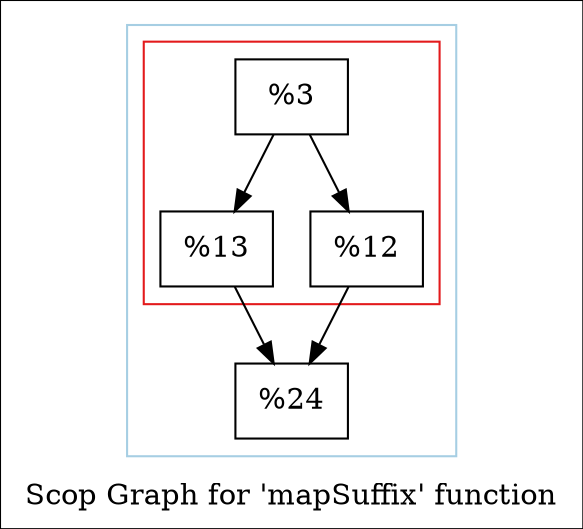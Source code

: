 digraph "Scop Graph for 'mapSuffix' function" {
	label="Scop Graph for 'mapSuffix' function";

	Node0x16abd00 [shape=record,label="{%3}"];
	Node0x16abd00 -> Node0x18efbf0;
	Node0x16abd00 -> Node0x181a4c0;
	Node0x18efbf0 [shape=record,label="{%13}"];
	Node0x18efbf0 -> Node0x18470b0;
	Node0x18470b0 [shape=record,label="{%24}"];
	Node0x181a4c0 [shape=record,label="{%12}"];
	Node0x181a4c0 -> Node0x18470b0;
	colorscheme = "paired12"
        subgraph cluster_0x1967160 {
          label = "";
          style = solid;
          color = 1
          subgraph cluster_0x1967310 {
            label = "";
            style = solid;
            color = 6
            Node0x16abd00;
            Node0x18efbf0;
            Node0x181a4c0;
          }
          Node0x18470b0;
        }
}
